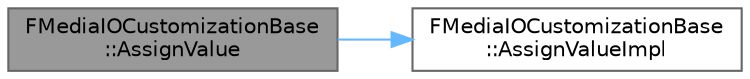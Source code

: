 digraph "FMediaIOCustomizationBase::AssignValue"
{
 // INTERACTIVE_SVG=YES
 // LATEX_PDF_SIZE
  bgcolor="transparent";
  edge [fontname=Helvetica,fontsize=10,labelfontname=Helvetica,labelfontsize=10];
  node [fontname=Helvetica,fontsize=10,shape=box,height=0.2,width=0.4];
  rankdir="LR";
  Node1 [id="Node000001",label="FMediaIOCustomizationBase\l::AssignValue",height=0.2,width=0.4,color="gray40", fillcolor="grey60", style="filled", fontcolor="black",tooltip=" "];
  Node1 -> Node2 [id="edge1_Node000001_Node000002",color="steelblue1",style="solid",tooltip=" "];
  Node2 [id="Node000002",label="FMediaIOCustomizationBase\l::AssignValueImpl",height=0.2,width=0.4,color="grey40", fillcolor="white", style="filled",URL="$d5/d38/classFMediaIOCustomizationBase.html#a1cb4431d6cde12d88ba2de41d28d43a3",tooltip=" "];
}
